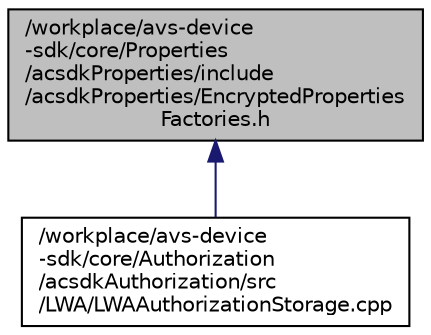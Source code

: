 digraph "/workplace/avs-device-sdk/core/Properties/acsdkProperties/include/acsdkProperties/EncryptedPropertiesFactories.h"
{
  edge [fontname="Helvetica",fontsize="10",labelfontname="Helvetica",labelfontsize="10"];
  node [fontname="Helvetica",fontsize="10",shape=record];
  Node18 [label="/workplace/avs-device\l-sdk/core/Properties\l/acsdkProperties/include\l/acsdkProperties/EncryptedProperties\lFactories.h",height=0.2,width=0.4,color="black", fillcolor="grey75", style="filled", fontcolor="black"];
  Node18 -> Node19 [dir="back",color="midnightblue",fontsize="10",style="solid",fontname="Helvetica"];
  Node19 [label="/workplace/avs-device\l-sdk/core/Authorization\l/acsdkAuthorization/src\l/LWA/LWAAuthorizationStorage.cpp",height=0.2,width=0.4,color="black", fillcolor="white", style="filled",URL="$_l_w_a_authorization_storage_8cpp.html"];
}
